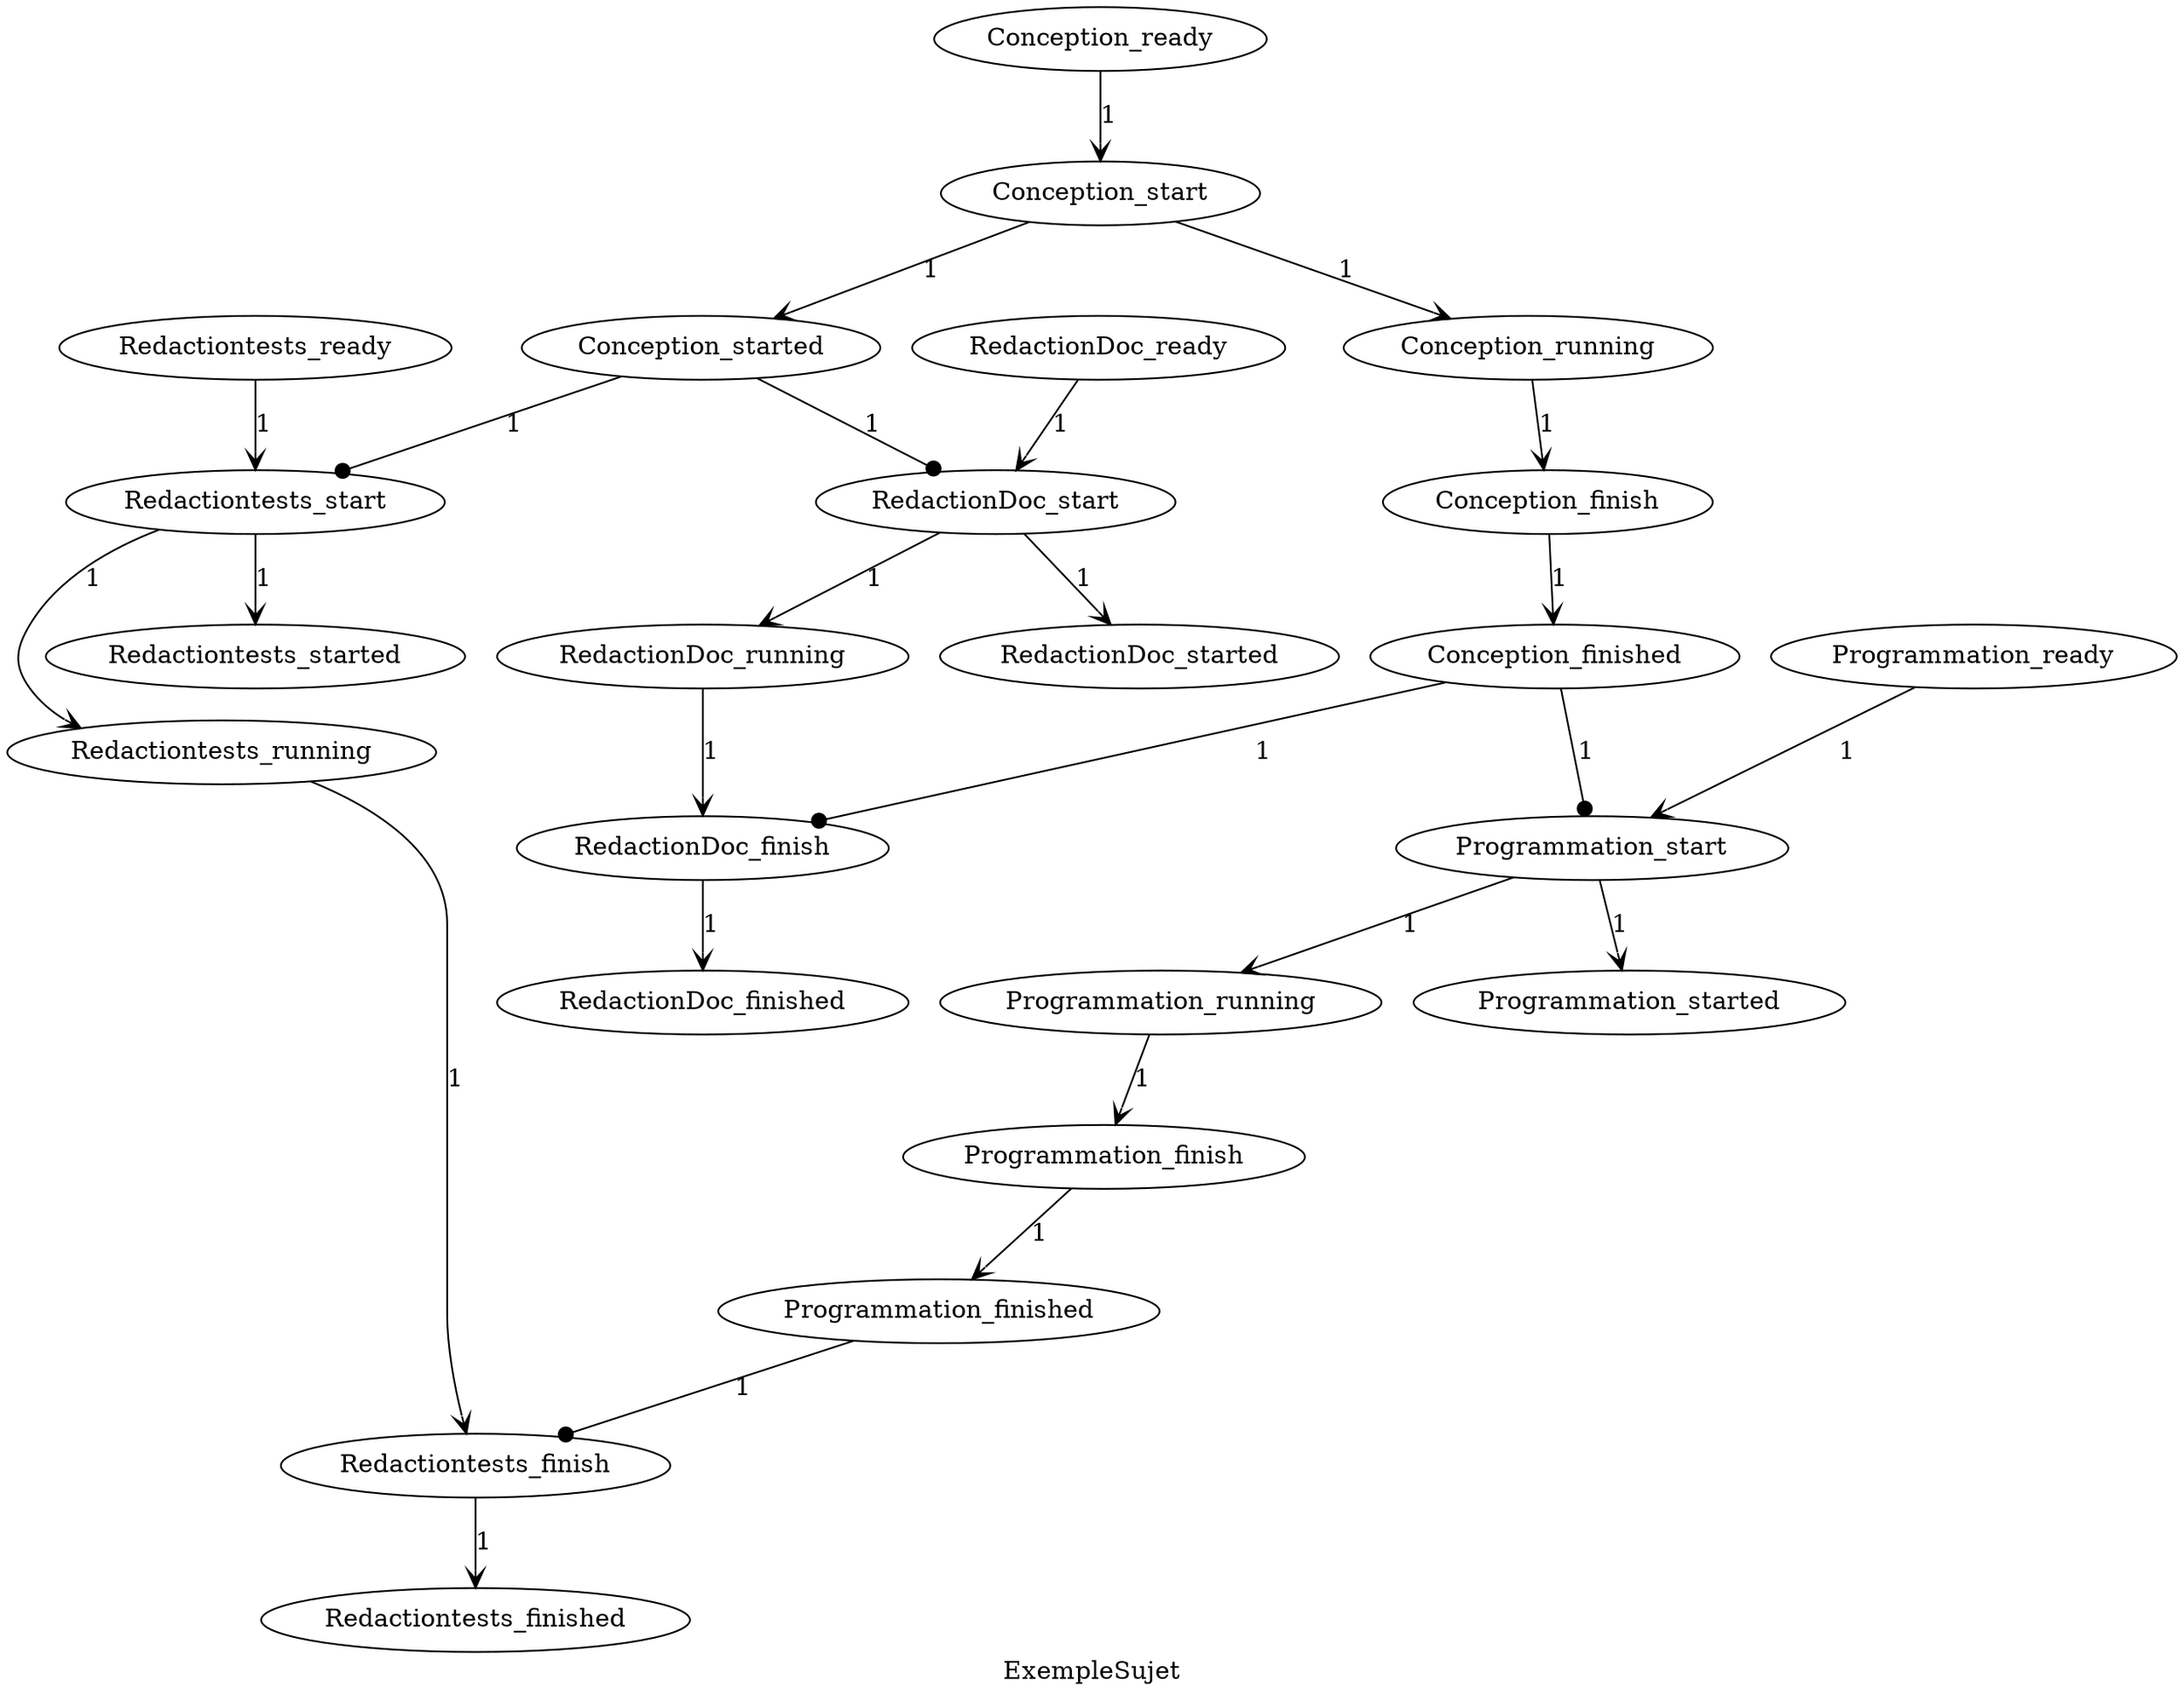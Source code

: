 digraph ExempleSujet {
label=ExempleSujet
Redactiontests_ready -> Redactiontests_start [arrowhead=vee label=1]
Redactiontests_start -> Redactiontests_running [arrowhead=vee label=1]
Redactiontests_start -> Redactiontests_started [arrowhead=vee label=1]
Redactiontests_running -> Redactiontests_finish [arrowhead=vee label=1]
Redactiontests_finish -> Redactiontests_finished [arrowhead=vee label=1]
Conception_ready -> Conception_start [arrowhead=vee label=1]
Conception_start -> Conception_running [arrowhead=vee label=1]
Conception_start -> Conception_started [arrowhead=vee label=1]
Conception_running -> Conception_finish [arrowhead=vee label=1]
Conception_finish -> Conception_finished [arrowhead=vee label=1]
Programmation_ready -> Programmation_start [arrowhead=vee label=1]
Programmation_start -> Programmation_running [arrowhead=vee label=1]
Programmation_start -> Programmation_started [arrowhead=vee label=1]
Programmation_running -> Programmation_finish [arrowhead=vee label=1]
Programmation_finish -> Programmation_finished [arrowhead=vee label=1]
RedactionDoc_ready -> RedactionDoc_start [arrowhead=vee label=1]
RedactionDoc_start -> RedactionDoc_running [arrowhead=vee label=1]
RedactionDoc_start -> RedactionDoc_started [arrowhead=vee label=1]
RedactionDoc_running -> RedactionDoc_finish [arrowhead=vee label=1]
RedactionDoc_finish -> RedactionDoc_finished [arrowhead=vee label=1]
Conception_finished -> RedactionDoc_finish [arrowhead=dot label=1]
Conception_started -> RedactionDoc_start [arrowhead=dot label=1]
Conception_finished -> Programmation_start [arrowhead=dot label=1]
Conception_started -> Redactiontests_start [arrowhead=dot label=1]
Programmation_finished -> Redactiontests_finish [arrowhead=dot label=1]

}
